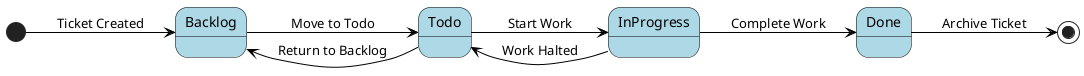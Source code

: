 @startuml

left to right direction

skinparam state {
    BackgroundColor LightBlue
    BorderColor Black
    ArrowColor Black
}

[*] --> Backlog : Ticket Created

Backlog --> Todo : Move to Todo
Todo --> InProgress : Start Work
InProgress --> Done : Complete Work

Todo --> Backlog : Return to Backlog
InProgress --> Todo : Work Halted

Done --> [*] : Archive Ticket

@enduml